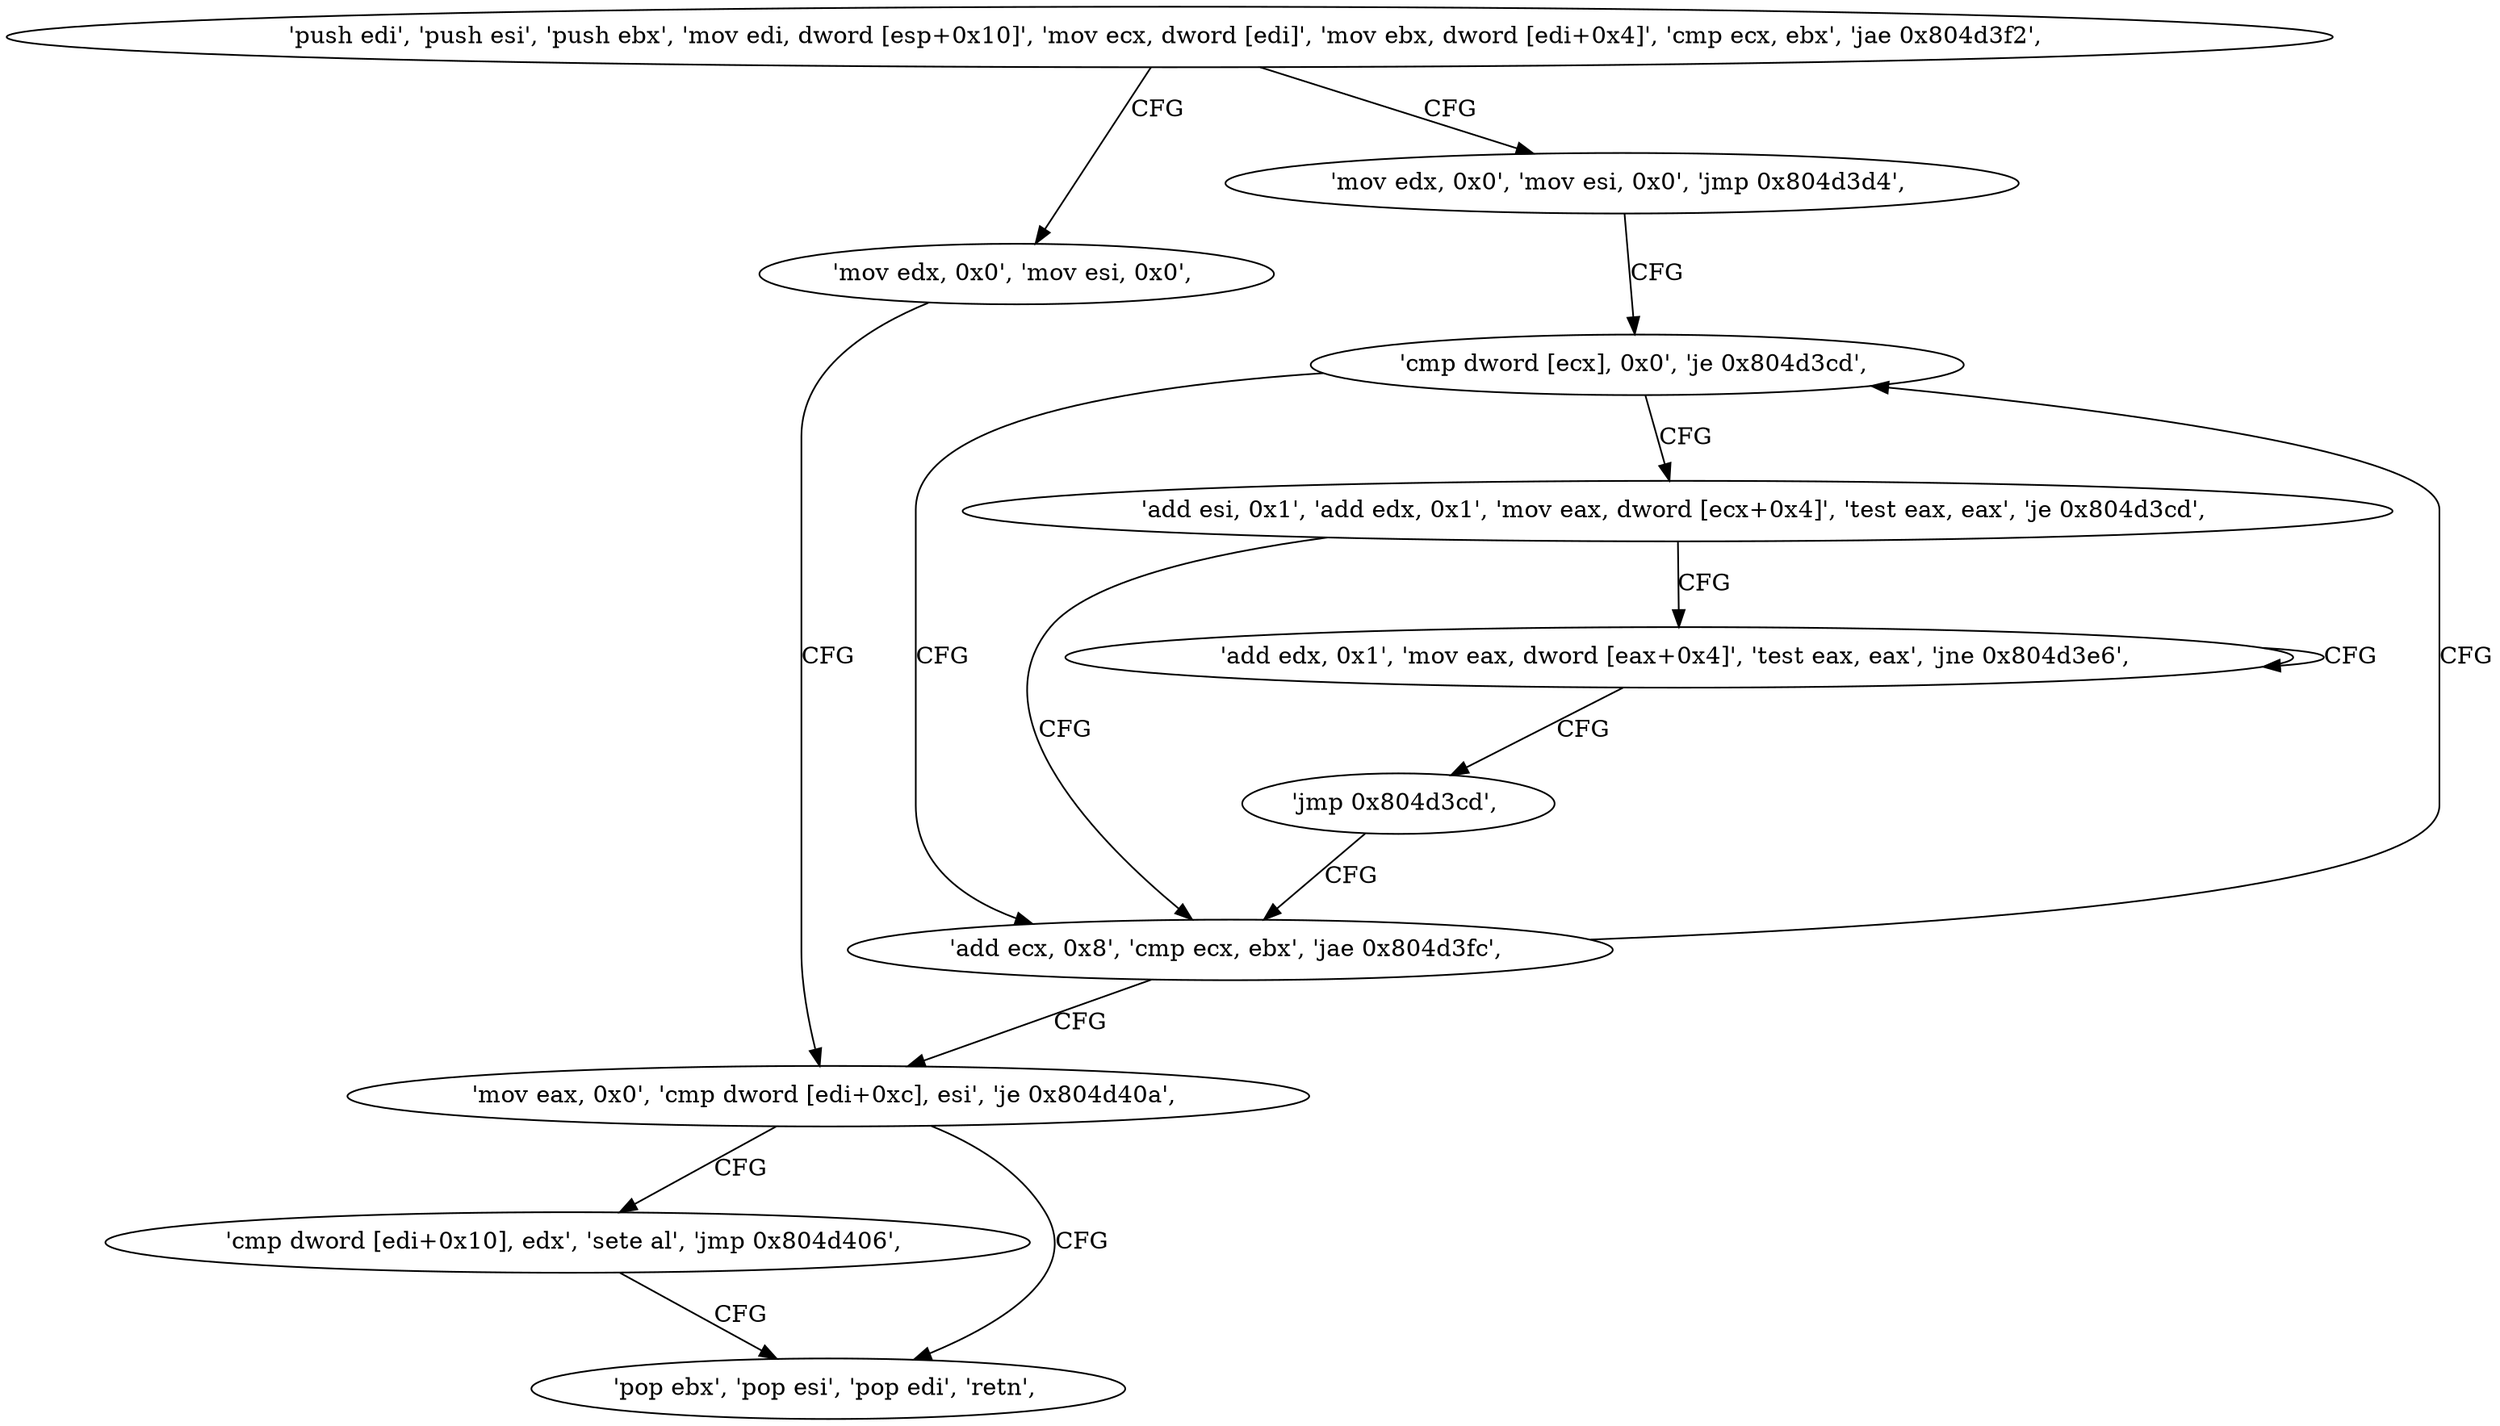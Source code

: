 digraph "func" {
"134534065" [label = "'push edi', 'push esi', 'push ebx', 'mov edi, dword [esp+0x10]', 'mov ecx, dword [edi]', 'mov ebx, dword [edi+0x4]', 'cmp ecx, ebx', 'jae 0x804d3f2', " ]
"134534130" [label = "'mov edx, 0x0', 'mov esi, 0x0', " ]
"134534081" [label = "'mov edx, 0x0', 'mov esi, 0x0', 'jmp 0x804d3d4', " ]
"134534140" [label = "'mov eax, 0x0', 'cmp dword [edi+0xc], esi', 'je 0x804d40a', " ]
"134534100" [label = "'cmp dword [ecx], 0x0', 'je 0x804d3cd', " ]
"134534154" [label = "'cmp dword [edi+0x10], edx', 'sete al', 'jmp 0x804d406', " ]
"134534150" [label = "'pop ebx', 'pop esi', 'pop edi', 'retn', " ]
"134534093" [label = "'add ecx, 0x8', 'cmp ecx, ebx', 'jae 0x804d3fc', " ]
"134534105" [label = "'add esi, 0x1', 'add edx, 0x1', 'mov eax, dword [ecx+0x4]', 'test eax, eax', 'je 0x804d3cd', " ]
"134534118" [label = "'add edx, 0x1', 'mov eax, dword [eax+0x4]', 'test eax, eax', 'jne 0x804d3e6', " ]
"134534128" [label = "'jmp 0x804d3cd', " ]
"134534065" -> "134534130" [ label = "CFG" ]
"134534065" -> "134534081" [ label = "CFG" ]
"134534130" -> "134534140" [ label = "CFG" ]
"134534081" -> "134534100" [ label = "CFG" ]
"134534140" -> "134534154" [ label = "CFG" ]
"134534140" -> "134534150" [ label = "CFG" ]
"134534100" -> "134534093" [ label = "CFG" ]
"134534100" -> "134534105" [ label = "CFG" ]
"134534154" -> "134534150" [ label = "CFG" ]
"134534093" -> "134534140" [ label = "CFG" ]
"134534093" -> "134534100" [ label = "CFG" ]
"134534105" -> "134534093" [ label = "CFG" ]
"134534105" -> "134534118" [ label = "CFG" ]
"134534118" -> "134534118" [ label = "CFG" ]
"134534118" -> "134534128" [ label = "CFG" ]
"134534128" -> "134534093" [ label = "CFG" ]
}
